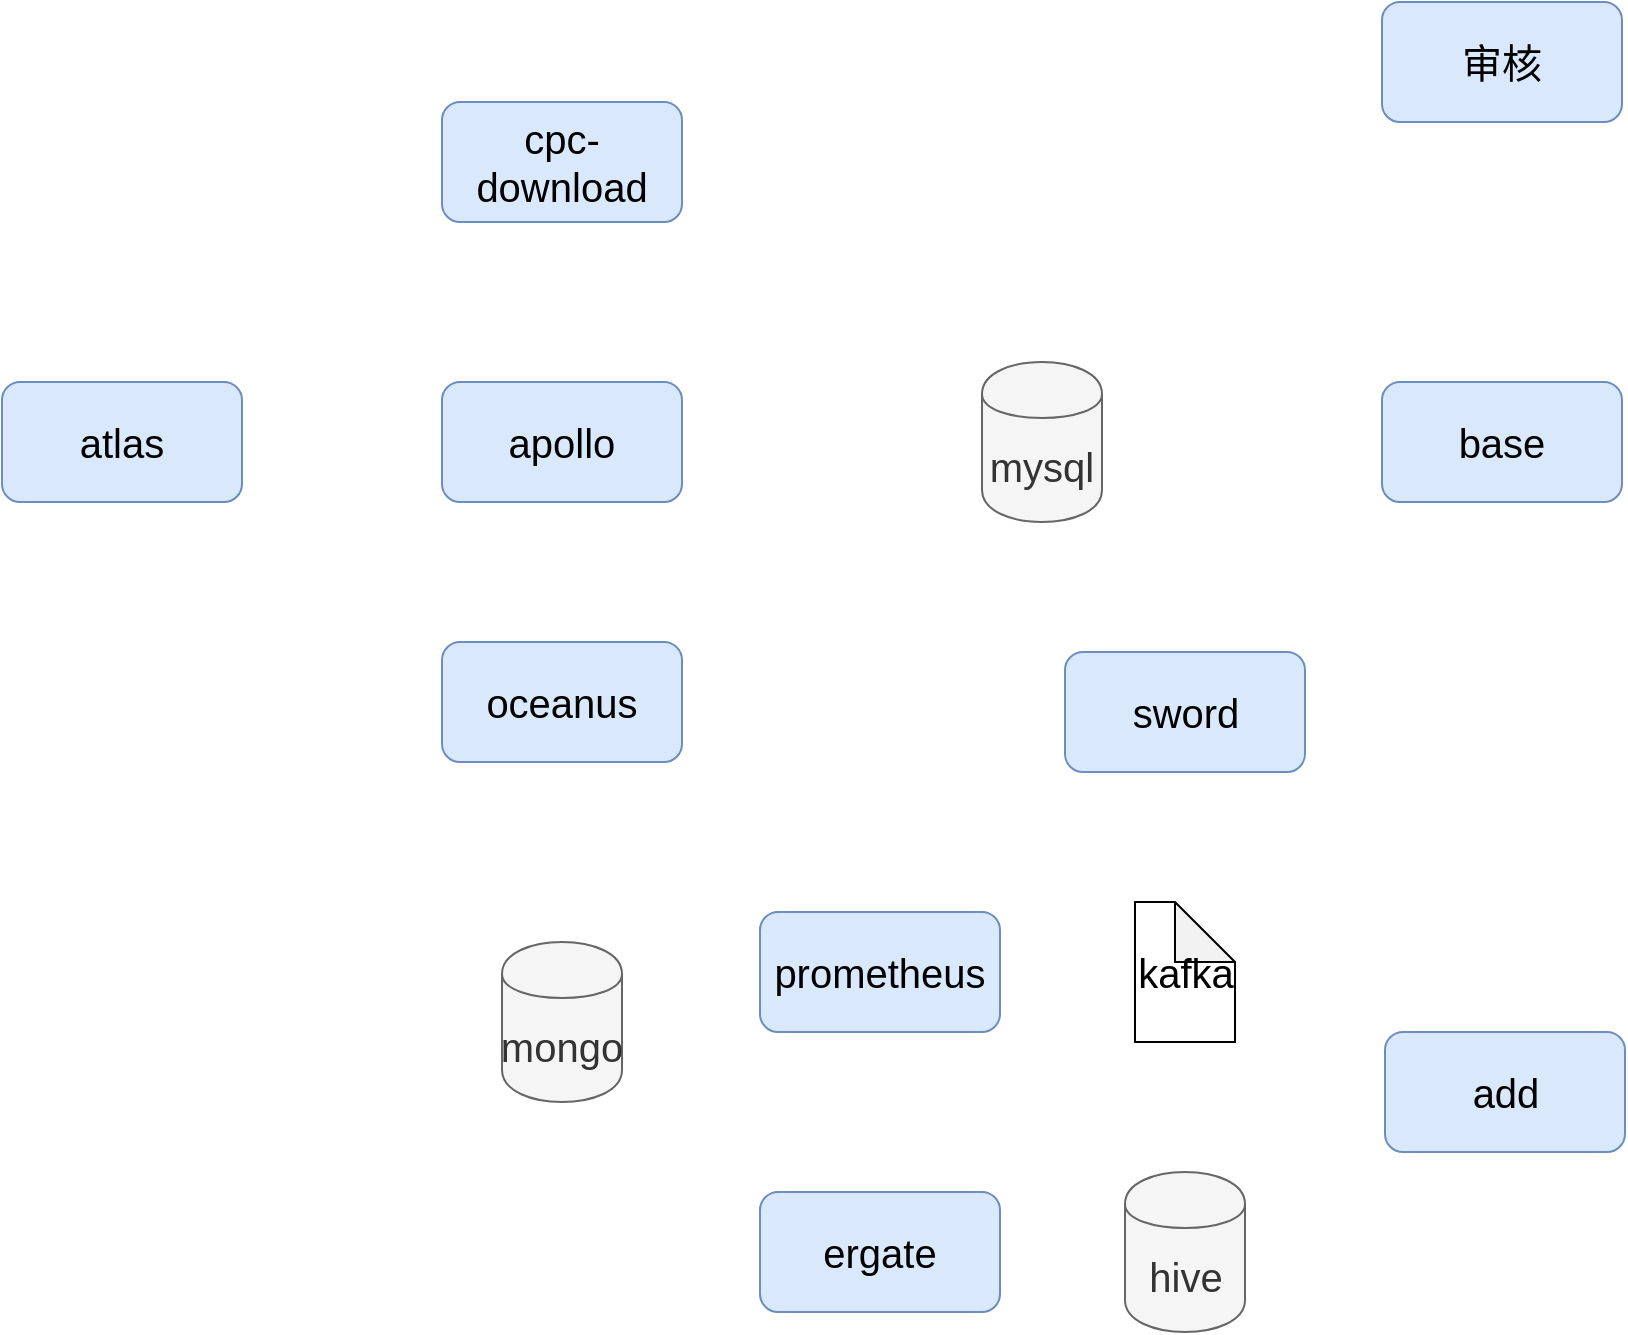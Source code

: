 <mxfile version="10.5.4" type="github"><diagram id="0FTP7lMZQU2jcDTbZO7a" name="Page-1"><mxGraphModel dx="1394" dy="763" grid="1" gridSize="10" guides="1" tooltips="1" connect="1" arrows="1" fold="1" page="1" pageScale="1" pageWidth="826" pageHeight="1169" math="0" shadow="0"><root><mxCell id="0"/><mxCell id="1" parent="0"/><mxCell id="pqbRUcAZ-pPedBwj6LFp-1" value="&lt;font style=&quot;font-size: 20px&quot;&gt;atlas&lt;/font&gt;" style="rounded=1;whiteSpace=wrap;html=1;fillColor=#dae8fc;strokeColor=#6c8ebf;" vertex="1" parent="1"><mxGeometry x="230" y="260" width="120" height="60" as="geometry"/></mxCell><mxCell id="pqbRUcAZ-pPedBwj6LFp-2" value="&lt;font style=&quot;font-size: 20px&quot;&gt;apollo&lt;/font&gt;" style="rounded=1;whiteSpace=wrap;html=1;fillColor=#dae8fc;strokeColor=#6c8ebf;" vertex="1" parent="1"><mxGeometry x="450" y="260" width="120" height="60" as="geometry"/></mxCell><mxCell id="pqbRUcAZ-pPedBwj6LFp-3" value="&lt;font style=&quot;font-size: 20px&quot;&gt;oceanus&lt;/font&gt;" style="rounded=1;whiteSpace=wrap;html=1;fillColor=#dae8fc;strokeColor=#6c8ebf;" vertex="1" parent="1"><mxGeometry x="450" y="390" width="120" height="60" as="geometry"/></mxCell><mxCell id="pqbRUcAZ-pPedBwj6LFp-4" value="&lt;font style=&quot;font-size: 20px&quot;&gt;审核&lt;/font&gt;" style="rounded=1;whiteSpace=wrap;html=1;fillColor=#dae8fc;strokeColor=#6c8ebf;" vertex="1" parent="1"><mxGeometry x="920" y="70" width="120" height="60" as="geometry"/></mxCell><mxCell id="pqbRUcAZ-pPedBwj6LFp-5" value="&lt;font style=&quot;font-size: 20px&quot;&gt;mysql&lt;/font&gt;" style="shape=cylinder;whiteSpace=wrap;html=1;boundedLbl=1;backgroundOutline=1;fillColor=#f5f5f5;strokeColor=#666666;fontColor=#333333;" vertex="1" parent="1"><mxGeometry x="720" y="250" width="60" height="80" as="geometry"/></mxCell><mxCell id="pqbRUcAZ-pPedBwj6LFp-6" value="&lt;font style=&quot;font-size: 20px&quot;&gt;base&lt;/font&gt;" style="rounded=1;whiteSpace=wrap;html=1;fillColor=#dae8fc;strokeColor=#6c8ebf;" vertex="1" parent="1"><mxGeometry x="920" y="260" width="120" height="60" as="geometry"/></mxCell><mxCell id="pqbRUcAZ-pPedBwj6LFp-7" value="&lt;font style=&quot;font-size: 20px&quot;&gt;mongo&lt;/font&gt;" style="shape=cylinder;whiteSpace=wrap;html=1;boundedLbl=1;backgroundOutline=1;fillColor=#f5f5f5;strokeColor=#666666;fontColor=#333333;" vertex="1" parent="1"><mxGeometry x="480" y="540" width="60" height="80" as="geometry"/></mxCell><mxCell id="pqbRUcAZ-pPedBwj6LFp-9" value="&lt;font style=&quot;font-size: 20px&quot;&gt;add&lt;/font&gt;" style="rounded=1;whiteSpace=wrap;html=1;fillColor=#dae8fc;strokeColor=#6c8ebf;" vertex="1" parent="1"><mxGeometry x="921.5" y="585" width="120" height="60" as="geometry"/></mxCell><mxCell id="pqbRUcAZ-pPedBwj6LFp-10" value="&lt;font style=&quot;font-size: 20px&quot;&gt;prometheus&lt;/font&gt;" style="rounded=1;whiteSpace=wrap;html=1;fillColor=#dae8fc;strokeColor=#6c8ebf;" vertex="1" parent="1"><mxGeometry x="609" y="525" width="120" height="60" as="geometry"/></mxCell><mxCell id="pqbRUcAZ-pPedBwj6LFp-12" value="&lt;font style=&quot;font-size: 20px&quot;&gt;hive&lt;/font&gt;" style="shape=cylinder;whiteSpace=wrap;html=1;boundedLbl=1;backgroundOutline=1;fillColor=#f5f5f5;strokeColor=#666666;fontColor=#333333;" vertex="1" parent="1"><mxGeometry x="791.5" y="655" width="60" height="80" as="geometry"/></mxCell><mxCell id="pqbRUcAZ-pPedBwj6LFp-14" value="&lt;font style=&quot;font-size: 20px&quot;&gt;kafka&lt;/font&gt;" style="shape=note;whiteSpace=wrap;html=1;backgroundOutline=1;darkOpacity=0.05;" vertex="1" parent="1"><mxGeometry x="796.5" y="520" width="50" height="70" as="geometry"/></mxCell><mxCell id="pqbRUcAZ-pPedBwj6LFp-15" value="&lt;font style=&quot;font-size: 20px&quot;&gt;ergate&lt;/font&gt;" style="rounded=1;whiteSpace=wrap;html=1;fillColor=#dae8fc;strokeColor=#6c8ebf;" vertex="1" parent="1"><mxGeometry x="609" y="665" width="120" height="60" as="geometry"/></mxCell><mxCell id="pqbRUcAZ-pPedBwj6LFp-17" value="&lt;font style=&quot;font-size: 20px&quot;&gt;sword&lt;/font&gt;" style="rounded=1;whiteSpace=wrap;html=1;fillColor=#dae8fc;strokeColor=#6c8ebf;" vertex="1" parent="1"><mxGeometry x="761.5" y="395" width="120" height="60" as="geometry"/></mxCell><mxCell id="pqbRUcAZ-pPedBwj6LFp-18" value="&lt;font style=&quot;font-size: 20px&quot;&gt;cpc-download&lt;/font&gt;" style="rounded=1;whiteSpace=wrap;html=1;fillColor=#dae8fc;strokeColor=#6c8ebf;" vertex="1" parent="1"><mxGeometry x="450" y="120" width="120" height="60" as="geometry"/></mxCell></root></mxGraphModel></diagram></mxfile>